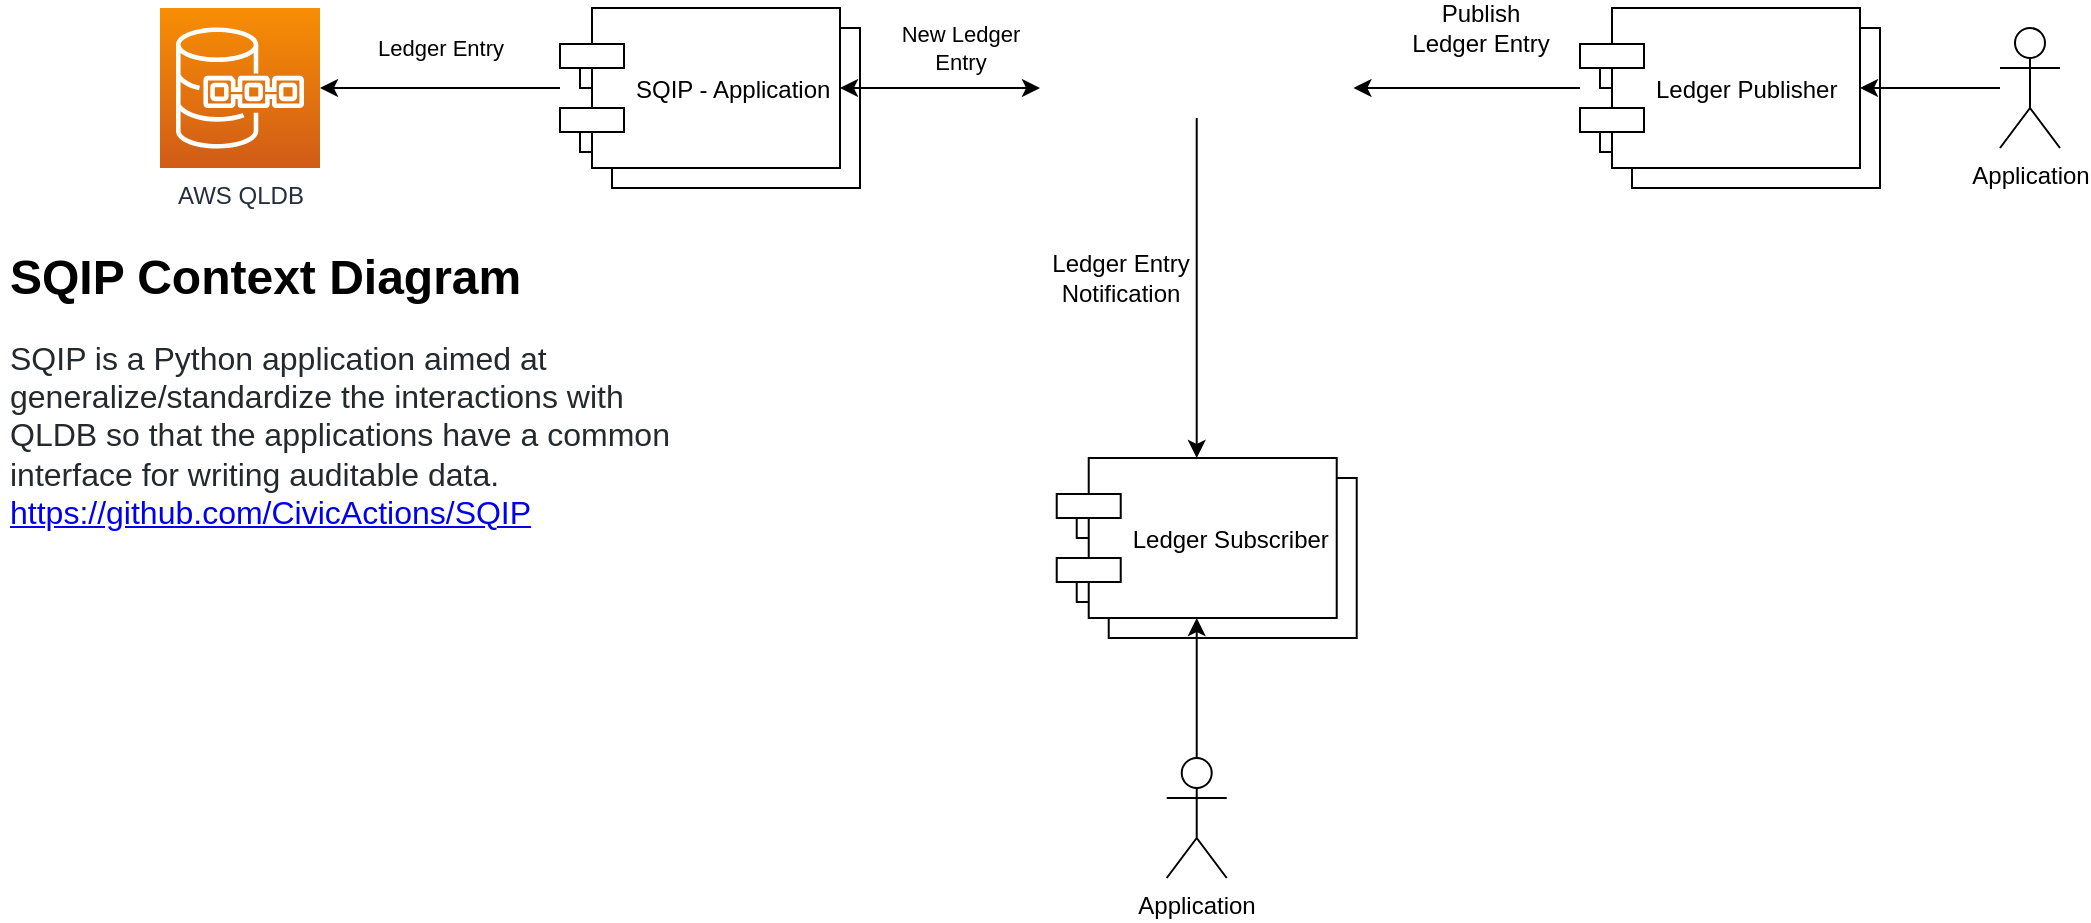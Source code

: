 <mxfile version="12.6.5" type="device"><diagram id="sL97sqog5azjc7nkTESk" name="SQIP Context Diagram"><mxGraphModel dx="1106" dy="830" grid="1" gridSize="10" guides="1" tooltips="1" connect="1" arrows="1" fold="1" page="1" pageScale="1" pageWidth="1100" pageHeight="850" math="0" shadow="0"><root><mxCell id="0"/><mxCell id="1" parent="0"/><mxCell id="jjvwRuUeSfaYOC0H5n4B-15" value="" style="shape=component;align=left;spacingLeft=36;" vertex="1" parent="1"><mxGeometry x="578.36" y="445" width="140" height="80" as="geometry"/></mxCell><mxCell id="jjvwRuUeSfaYOC0H5n4B-14" value="" style="shape=component;align=left;spacingLeft=36;" vertex="1" parent="1"><mxGeometry x="840" y="220" width="140" height="80" as="geometry"/></mxCell><mxCell id="kbhRexbbllSkp9LYL8a3-17" value="" style="shape=component;align=left;spacingLeft=36;" parent="1" vertex="1"><mxGeometry x="330" y="220" width="140" height="80" as="geometry"/></mxCell><mxCell id="kbhRexbbllSkp9LYL8a3-1" value="AWS QLDB" style="outlineConnect=0;fontColor=#232F3E;gradientColor=#F78E04;gradientDirection=north;fillColor=#D05C17;strokeColor=#ffffff;dashed=0;verticalLabelPosition=bottom;verticalAlign=top;align=center;html=1;fontSize=12;fontStyle=0;aspect=fixed;shape=mxgraph.aws4.resourceIcon;resIcon=mxgraph.aws4.quantum_ledger_database;" parent="1" vertex="1"><mxGeometry x="120" y="210" width="80" height="80" as="geometry"/></mxCell><mxCell id="kbhRexbbllSkp9LYL8a3-11" style="edgeStyle=orthogonalEdgeStyle;rounded=0;orthogonalLoop=1;jettySize=auto;html=1;entryX=0.5;entryY=0;entryDx=0;entryDy=0;startArrow=none;startFill=0;exitX=0.5;exitY=1;exitDx=0;exitDy=0;" parent="1" source="jjvwRuUeSfaYOC0H5n4B-1" target="kbhRexbbllSkp9LYL8a3-5" edge="1"><mxGeometry relative="1" as="geometry"><mxPoint x="630" y="405" as="sourcePoint"/></mxGeometry></mxCell><mxCell id="kbhRexbbllSkp9LYL8a3-12" value="Ledger Entry &lt;br&gt;Notification" style="text;html=1;align=center;verticalAlign=middle;resizable=0;points=[];labelBackgroundColor=#ffffff;" parent="kbhRexbbllSkp9LYL8a3-11" vertex="1" connectable="0"><mxGeometry x="0.367" y="1" relative="1" as="geometry"><mxPoint x="-39.36" y="-36" as="offset"/></mxGeometry></mxCell><mxCell id="kbhRexbbllSkp9LYL8a3-9" value="Ledger Entry" style="edgeStyle=orthogonalEdgeStyle;rounded=0;orthogonalLoop=1;jettySize=auto;html=1;" parent="1" source="kbhRexbbllSkp9LYL8a3-4" target="kbhRexbbllSkp9LYL8a3-1" edge="1"><mxGeometry y="-20" relative="1" as="geometry"><mxPoint as="offset"/></mxGeometry></mxCell><mxCell id="kbhRexbbllSkp9LYL8a3-10" value="New Ledger&lt;br&gt;Entry" style="edgeStyle=orthogonalEdgeStyle;rounded=0;orthogonalLoop=1;jettySize=auto;html=1;startArrow=classic;startFill=1;entryX=0;entryY=0.5;entryDx=0;entryDy=0;" parent="1" source="kbhRexbbllSkp9LYL8a3-4" target="jjvwRuUeSfaYOC0H5n4B-1" edge="1"><mxGeometry x="0.2" y="20" relative="1" as="geometry"><mxPoint x="560" y="250" as="targetPoint"/><mxPoint as="offset"/></mxGeometry></mxCell><mxCell id="kbhRexbbllSkp9LYL8a3-4" value="SQIP - Application" style="shape=component;align=left;spacingLeft=36;" parent="1" vertex="1"><mxGeometry x="320" y="210" width="140" height="80" as="geometry"/></mxCell><mxCell id="kbhRexbbllSkp9LYL8a3-5" value="Ledger Subscriber" style="shape=component;align=left;spacingLeft=36;" parent="1" vertex="1"><mxGeometry x="568.36" y="435" width="140" height="80" as="geometry"/></mxCell><mxCell id="kbhRexbbllSkp9LYL8a3-24" style="edgeStyle=orthogonalEdgeStyle;rounded=0;orthogonalLoop=1;jettySize=auto;html=1;startArrow=none;startFill=0;entryX=1;entryY=0.5;entryDx=0;entryDy=0;" parent="1" source="kbhRexbbllSkp9LYL8a3-6" target="jjvwRuUeSfaYOC0H5n4B-1" edge="1"><mxGeometry relative="1" as="geometry"><mxPoint x="730.0" y="250" as="targetPoint"/></mxGeometry></mxCell><mxCell id="kbhRexbbllSkp9LYL8a3-25" value="Publish&lt;br&gt;Ledger Entry" style="text;html=1;align=center;verticalAlign=middle;resizable=0;points=[];labelBackgroundColor=#ffffff;" parent="kbhRexbbllSkp9LYL8a3-24" vertex="1" connectable="0"><mxGeometry x="0.223" y="3" relative="1" as="geometry"><mxPoint x="19" y="-33" as="offset"/></mxGeometry></mxCell><mxCell id="kbhRexbbllSkp9LYL8a3-6" value="Ledger Publisher " style="shape=component;align=left;spacingLeft=36;" parent="1" vertex="1"><mxGeometry x="830" y="210" width="140" height="80" as="geometry"/></mxCell><object label="&lt;h1&gt;%page%&lt;/h1&gt;&lt;p&gt;&lt;/p&gt;&lt;span style=&quot;color: rgb(36 , 41 , 46) ; font-family: , , &amp;#34;segoe ui&amp;#34; , &amp;#34;helvetica&amp;#34; , &amp;#34;arial&amp;#34; , sans-serif , &amp;#34;apple color emoji&amp;#34; , &amp;#34;segoe ui emoji&amp;#34; ; font-size: 16px ; background-color: rgb(255 , 255 , 255)&quot;&gt;SQIP is a Python application aimed at generalize/standardize the interactions with QLDB so that the applications have a common interface for writing auditable data.&lt;/span&gt;&lt;br&gt;&lt;a href=&quot;https://github.com/CivicActions/SQIP&quot; style=&quot;font-size: medium&quot;&gt;https://github.com/CivicActions/SQIP&lt;/a&gt;" placeholders="1" id="PY7QER6l5VDJauVTeMA3-2"><mxCell style="text;html=1;strokeColor=none;fillColor=none;spacing=5;spacingTop=-20;whiteSpace=wrap;overflow=hidden;rounded=0;" parent="1" vertex="1"><mxGeometry x="40" y="325" width="340" height="160" as="geometry"/></mxCell></object><mxCell id="jjvwRuUeSfaYOC0H5n4B-1" value="" style="shape=image;verticalLabelPosition=bottom;labelBackgroundColor=#ffffff;verticalAlign=top;aspect=fixed;imageAspect=0;image=https://www.rabbitmq.com/img/rabbitmq_logo_strap.png;" vertex="1" parent="1"><mxGeometry x="560" y="235" width="156.72" height="30" as="geometry"/></mxCell><mxCell id="jjvwRuUeSfaYOC0H5n4B-13" style="edgeStyle=orthogonalEdgeStyle;rounded=0;orthogonalLoop=1;jettySize=auto;html=1;entryX=1;entryY=0.5;entryDx=0;entryDy=0;" edge="1" parent="1" source="jjvwRuUeSfaYOC0H5n4B-8" target="kbhRexbbllSkp9LYL8a3-6"><mxGeometry relative="1" as="geometry"/></mxCell><mxCell id="jjvwRuUeSfaYOC0H5n4B-8" value="Application" style="shape=umlActor;verticalLabelPosition=bottom;labelBackgroundColor=#ffffff;verticalAlign=top;html=1;" vertex="1" parent="1"><mxGeometry x="1040" y="220" width="30" height="60" as="geometry"/></mxCell><mxCell id="jjvwRuUeSfaYOC0H5n4B-12" style="edgeStyle=orthogonalEdgeStyle;rounded=0;orthogonalLoop=1;jettySize=auto;html=1;entryX=0.5;entryY=1;entryDx=0;entryDy=0;" edge="1" parent="1" source="jjvwRuUeSfaYOC0H5n4B-9" target="kbhRexbbllSkp9LYL8a3-5"><mxGeometry relative="1" as="geometry"/></mxCell><mxCell id="jjvwRuUeSfaYOC0H5n4B-9" value="Application" style="shape=umlActor;verticalLabelPosition=bottom;labelBackgroundColor=#ffffff;verticalAlign=top;html=1;" vertex="1" parent="1"><mxGeometry x="623.36" y="585" width="30" height="60" as="geometry"/></mxCell></root></mxGraphModel></diagram></mxfile>
